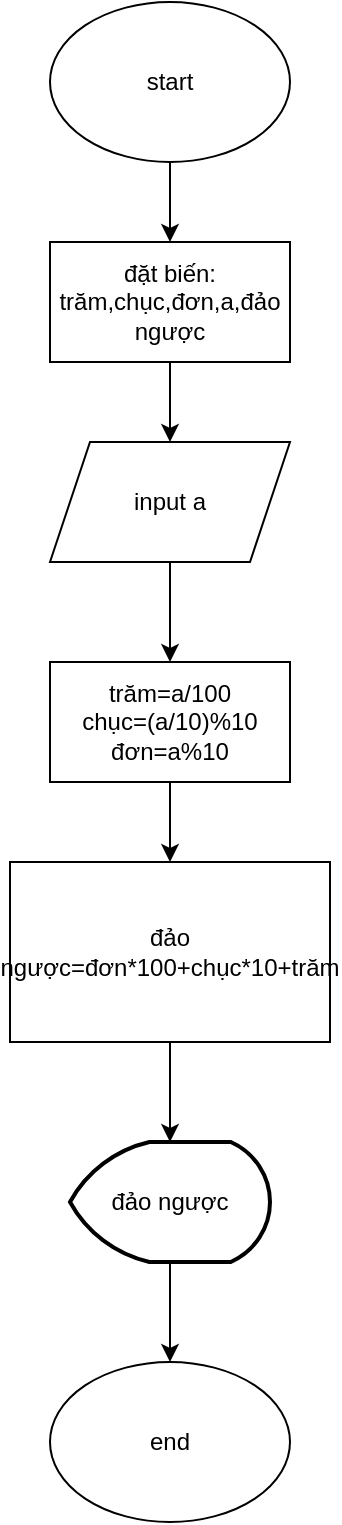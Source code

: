 <mxfile version="25.0.2">
  <diagram name="Page-1" id="RQFXzXEfKjz8AYzglD-q">
    <mxGraphModel dx="1050" dy="717" grid="1" gridSize="10" guides="1" tooltips="1" connect="1" arrows="1" fold="1" page="1" pageScale="1" pageWidth="850" pageHeight="1100" math="0" shadow="0">
      <root>
        <mxCell id="0" />
        <mxCell id="1" parent="0" />
        <mxCell id="7-pTgg3u9Ca_rultTnis-5" value="" style="edgeStyle=orthogonalEdgeStyle;rounded=0;orthogonalLoop=1;jettySize=auto;html=1;" edge="1" parent="1" source="7-pTgg3u9Ca_rultTnis-1" target="7-pTgg3u9Ca_rultTnis-4">
          <mxGeometry relative="1" as="geometry" />
        </mxCell>
        <mxCell id="7-pTgg3u9Ca_rultTnis-1" value="start" style="ellipse;whiteSpace=wrap;html=1;" vertex="1" parent="1">
          <mxGeometry x="370" y="40" width="120" height="80" as="geometry" />
        </mxCell>
        <mxCell id="7-pTgg3u9Ca_rultTnis-2" value="end" style="ellipse;whiteSpace=wrap;html=1;" vertex="1" parent="1">
          <mxGeometry x="370" y="720" width="120" height="80" as="geometry" />
        </mxCell>
        <mxCell id="7-pTgg3u9Ca_rultTnis-8" value="" style="edgeStyle=orthogonalEdgeStyle;rounded=0;orthogonalLoop=1;jettySize=auto;html=1;" edge="1" parent="1" source="7-pTgg3u9Ca_rultTnis-3" target="7-pTgg3u9Ca_rultTnis-7">
          <mxGeometry relative="1" as="geometry" />
        </mxCell>
        <mxCell id="7-pTgg3u9Ca_rultTnis-3" value="input a" style="shape=parallelogram;perimeter=parallelogramPerimeter;whiteSpace=wrap;html=1;fixedSize=1;" vertex="1" parent="1">
          <mxGeometry x="370" y="260" width="120" height="60" as="geometry" />
        </mxCell>
        <mxCell id="7-pTgg3u9Ca_rultTnis-6" value="" style="edgeStyle=orthogonalEdgeStyle;rounded=0;orthogonalLoop=1;jettySize=auto;html=1;" edge="1" parent="1" source="7-pTgg3u9Ca_rultTnis-4" target="7-pTgg3u9Ca_rultTnis-3">
          <mxGeometry relative="1" as="geometry" />
        </mxCell>
        <mxCell id="7-pTgg3u9Ca_rultTnis-4" value="đặt biến: trăm,chục,đơn,a,đảo ngược" style="rounded=0;whiteSpace=wrap;html=1;" vertex="1" parent="1">
          <mxGeometry x="370" y="160" width="120" height="60" as="geometry" />
        </mxCell>
        <mxCell id="7-pTgg3u9Ca_rultTnis-10" value="" style="edgeStyle=orthogonalEdgeStyle;rounded=0;orthogonalLoop=1;jettySize=auto;html=1;" edge="1" parent="1" source="7-pTgg3u9Ca_rultTnis-7" target="7-pTgg3u9Ca_rultTnis-9">
          <mxGeometry relative="1" as="geometry" />
        </mxCell>
        <mxCell id="7-pTgg3u9Ca_rultTnis-7" value="trăm=a/100&lt;div&gt;chục=(a/10)%10&lt;/div&gt;&lt;div&gt;đơn=a%10&lt;/div&gt;" style="rounded=0;whiteSpace=wrap;html=1;" vertex="1" parent="1">
          <mxGeometry x="370" y="370" width="120" height="60" as="geometry" />
        </mxCell>
        <mxCell id="7-pTgg3u9Ca_rultTnis-12" value="" style="edgeStyle=orthogonalEdgeStyle;rounded=0;orthogonalLoop=1;jettySize=auto;html=1;" edge="1" parent="1" source="7-pTgg3u9Ca_rultTnis-9" target="7-pTgg3u9Ca_rultTnis-11">
          <mxGeometry relative="1" as="geometry" />
        </mxCell>
        <mxCell id="7-pTgg3u9Ca_rultTnis-9" value="đảo ngược=đơn*100+chục*10+trăm" style="rounded=0;whiteSpace=wrap;html=1;" vertex="1" parent="1">
          <mxGeometry x="350" y="470" width="160" height="90" as="geometry" />
        </mxCell>
        <mxCell id="7-pTgg3u9Ca_rultTnis-13" value="" style="edgeStyle=orthogonalEdgeStyle;rounded=0;orthogonalLoop=1;jettySize=auto;html=1;" edge="1" parent="1" source="7-pTgg3u9Ca_rultTnis-11" target="7-pTgg3u9Ca_rultTnis-2">
          <mxGeometry relative="1" as="geometry" />
        </mxCell>
        <mxCell id="7-pTgg3u9Ca_rultTnis-11" value="đảo ngược" style="strokeWidth=2;html=1;shape=mxgraph.flowchart.display;whiteSpace=wrap;" vertex="1" parent="1">
          <mxGeometry x="380" y="610" width="100" height="60" as="geometry" />
        </mxCell>
      </root>
    </mxGraphModel>
  </diagram>
</mxfile>
